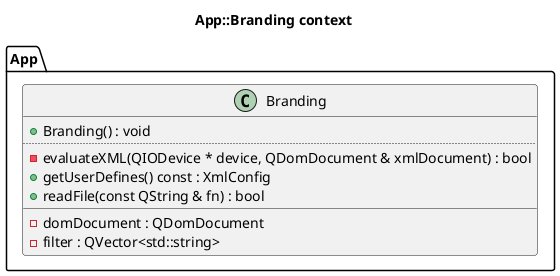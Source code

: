 @startuml
title App::Branding context
package [App] as C_0018282610363821501524 {
class "Branding" as C_0000801230206616357594
class C_0000801230206616357594 [[https://github.com/FreeCAD/FreeCAD/blob/2fcc5317fe3aee96ca73475986a577719fc78e20/src/App/Branding.h#L38{Branding}]] {
+Branding() : void [[[https://github.com/FreeCAD/FreeCAD/blob/2fcc5317fe3aee96ca73475986a577719fc78e20/src/App/Branding.h#L42{Branding}]]]
..
-evaluateXML(QIODevice * device, QDomDocument & xmlDocument) : bool [[[https://github.com/FreeCAD/FreeCAD/blob/2fcc5317fe3aee96ca73475986a577719fc78e20/src/App/Branding.h#L49{evaluateXML}]]]
+getUserDefines() const : XmlConfig [[[https://github.com/FreeCAD/FreeCAD/blob/2fcc5317fe3aee96ca73475986a577719fc78e20/src/App/Branding.h#L45{getUserDefines}]]]
+readFile(const QString & fn) : bool [[[https://github.com/FreeCAD/FreeCAD/blob/2fcc5317fe3aee96ca73475986a577719fc78e20/src/App/Branding.h#L44{readFile}]]]
__
-domDocument : QDomDocument [[[https://github.com/FreeCAD/FreeCAD/blob/2fcc5317fe3aee96ca73475986a577719fc78e20/src/App/Branding.h#L50{domDocument}]]]
-filter : QVector<std::string> [[[https://github.com/FreeCAD/FreeCAD/blob/2fcc5317fe3aee96ca73475986a577719fc78e20/src/App/Branding.h#L48{filter}]]]
}
}

'Generated with clang-uml, version 0.6.0
'LLVM version Ubuntu clang version 19.1.1 (1ubuntu1)
@enduml
